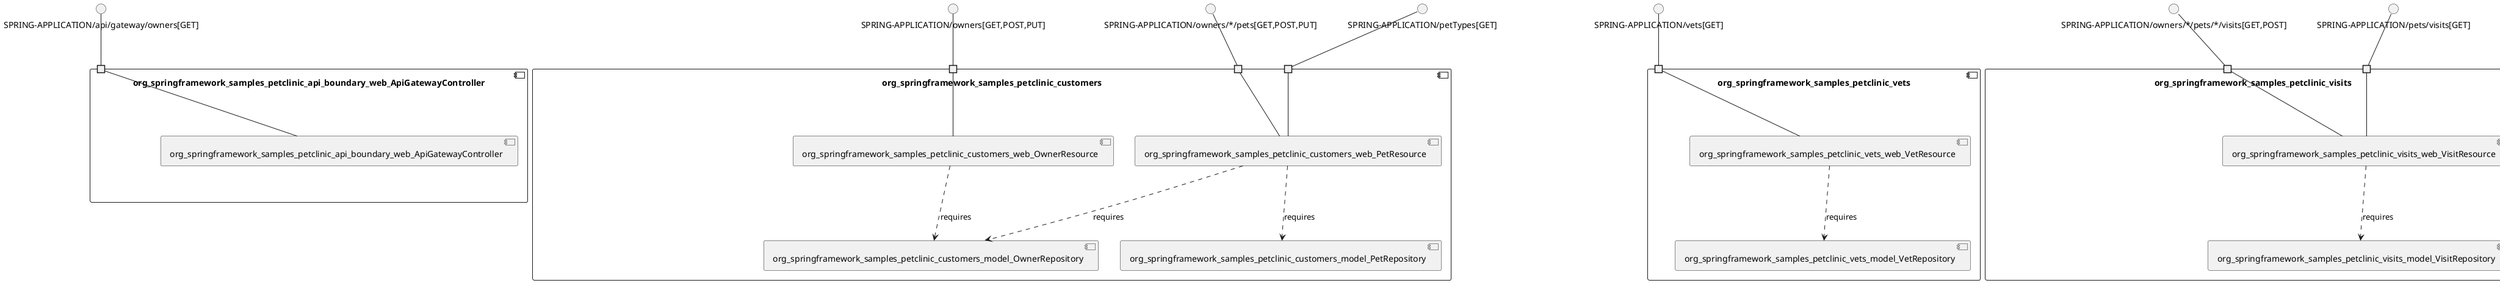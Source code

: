 @startuml
skinparam fixCircleLabelOverlapping true
skinparam componentStyle uml2
component "org_springframework_samples_petclinic_api_boundary_web_ApiGatewayController\n\n\n\n\n\n" {
[org_springframework_samples_petclinic_api_boundary_web_ApiGatewayController]
portin " " as org_springframework_samples_petclinic_api_boundary_web_ApiGatewayController_requires_SPRING_APPLICATION_api_gateway_owners_GET_
"org_springframework_samples_petclinic_api_boundary_web_ApiGatewayController_requires_SPRING_APPLICATION_api_gateway_owners_GET_"--[org_springframework_samples_petclinic_api_boundary_web_ApiGatewayController]
}
interface "SPRING-APPLICATION/api/gateway/owners[GET]" as interface.SPRING_APPLICATION_api_gateway_owners_GET_
interface.SPRING_APPLICATION_api_gateway_owners_GET_--"org_springframework_samples_petclinic_api_boundary_web_ApiGatewayController_requires_SPRING_APPLICATION_api_gateway_owners_GET_"
component "org_springframework_samples_petclinic_customers\n\n\n\n\n\n" {
[org_springframework_samples_petclinic_customers_web_OwnerResource]
[org_springframework_samples_petclinic_customers_model_PetRepository]
[org_springframework_samples_petclinic_customers_web_PetResource]
[org_springframework_samples_petclinic_customers_model_OwnerRepository]
portin " " as org_springframework_samples_petclinic_customers_requires_SPRING_APPLICATION_owners_pets_GET_POST_PUT_
portin " " as org_springframework_samples_petclinic_customers_requires_SPRING_APPLICATION_petTypes_GET_
portin " " as org_springframework_samples_petclinic_customers_requires_SPRING_APPLICATION_owners_GET_POST_PUT_
[org_springframework_samples_petclinic_customers_web_PetResource]..>[org_springframework_samples_petclinic_customers_model_PetRepository] : requires
[org_springframework_samples_petclinic_customers_web_PetResource]..>[org_springframework_samples_petclinic_customers_model_OwnerRepository] : requires
[org_springframework_samples_petclinic_customers_web_OwnerResource]..>[org_springframework_samples_petclinic_customers_model_OwnerRepository] : requires
"org_springframework_samples_petclinic_customers_requires_SPRING_APPLICATION_petTypes_GET_"--[org_springframework_samples_petclinic_customers_web_PetResource]
"org_springframework_samples_petclinic_customers_requires_SPRING_APPLICATION_owners_pets_GET_POST_PUT_"--[org_springframework_samples_petclinic_customers_web_PetResource]
"org_springframework_samples_petclinic_customers_requires_SPRING_APPLICATION_owners_GET_POST_PUT_"--[org_springframework_samples_petclinic_customers_web_OwnerResource]
}
interface "SPRING-APPLICATION/owners[GET,POST,PUT]" as interface.SPRING_APPLICATION_owners_GET_POST_PUT_
interface.SPRING_APPLICATION_owners_GET_POST_PUT_--"org_springframework_samples_petclinic_customers_requires_SPRING_APPLICATION_owners_GET_POST_PUT_"
interface "SPRING-APPLICATION/owners/*/pets[GET,POST,PUT]" as interface.SPRING_APPLICATION_owners_pets_GET_POST_PUT_
interface.SPRING_APPLICATION_owners_pets_GET_POST_PUT_--"org_springframework_samples_petclinic_customers_requires_SPRING_APPLICATION_owners_pets_GET_POST_PUT_"
interface "SPRING-APPLICATION/petTypes[GET]" as interface.SPRING_APPLICATION_petTypes_GET_
interface.SPRING_APPLICATION_petTypes_GET_--"org_springframework_samples_petclinic_customers_requires_SPRING_APPLICATION_petTypes_GET_"
component "org_springframework_samples_petclinic_vets\n\n\n\n\n\n" {
[org_springframework_samples_petclinic_vets_model_VetRepository]
[org_springframework_samples_petclinic_vets_web_VetResource]
portin " " as org_springframework_samples_petclinic_vets_requires_SPRING_APPLICATION_vets_GET_
[org_springframework_samples_petclinic_vets_web_VetResource]..>[org_springframework_samples_petclinic_vets_model_VetRepository] : requires
"org_springframework_samples_petclinic_vets_requires_SPRING_APPLICATION_vets_GET_"--[org_springframework_samples_petclinic_vets_web_VetResource]
}
interface "SPRING-APPLICATION/vets[GET]" as interface.SPRING_APPLICATION_vets_GET_
interface.SPRING_APPLICATION_vets_GET_--"org_springframework_samples_petclinic_vets_requires_SPRING_APPLICATION_vets_GET_"
component "org_springframework_samples_petclinic_visits\n\n\n\n\n\n" {
[org_springframework_samples_petclinic_visits_model_VisitRepository]
[org_springframework_samples_petclinic_visits_web_VisitResource]
portin " " as org_springframework_samples_petclinic_visits_requires_SPRING_APPLICATION_pets_visits_GET_
portin " " as org_springframework_samples_petclinic_visits_requires_SPRING_APPLICATION_owners_pets_visits_GET_POST_
[org_springframework_samples_petclinic_visits_web_VisitResource]..>[org_springframework_samples_petclinic_visits_model_VisitRepository] : requires
"org_springframework_samples_petclinic_visits_requires_SPRING_APPLICATION_owners_pets_visits_GET_POST_"--[org_springframework_samples_petclinic_visits_web_VisitResource]
"org_springframework_samples_petclinic_visits_requires_SPRING_APPLICATION_pets_visits_GET_"--[org_springframework_samples_petclinic_visits_web_VisitResource]
}
interface "SPRING-APPLICATION/owners/*/pets/*/visits[GET,POST]" as interface.SPRING_APPLICATION_owners_pets_visits_GET_POST_
interface.SPRING_APPLICATION_owners_pets_visits_GET_POST_--"org_springframework_samples_petclinic_visits_requires_SPRING_APPLICATION_owners_pets_visits_GET_POST_"
interface "SPRING-APPLICATION/pets/visits[GET]" as interface.SPRING_APPLICATION_pets_visits_GET_
interface.SPRING_APPLICATION_pets_visits_GET_--"org_springframework_samples_petclinic_visits_requires_SPRING_APPLICATION_pets_visits_GET_"

@enduml
